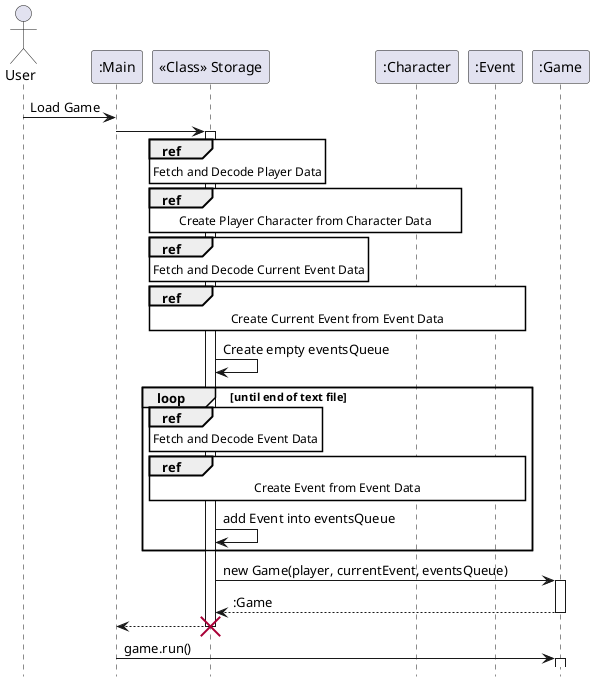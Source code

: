 @startuml
hide footbox
skinparam sequenceReferenceBackgroundColor #FFFFFF
actor User

participant ":Main" as Main
participant "<<Class>> Storage" as Storage
participant ":Character" as Character
participant ":Event" as Event
participant ":Game" as Game

User -> Main: Load Game
Main -> Storage:
activate Storage

ref over Storage
    Fetch and Decode Player Data
end ref

ref over Storage, Character
    Create Player Character from Character Data
end ref

ref over Storage
    Fetch and Decode Current Event Data
end ref

ref over Storage, Character, Event
    Create Current Event from Event Data
end ref

Storage -> Storage: Create empty eventsQueue
loop until end of text file
    ref over Storage
        Fetch and Decode Event Data
    end ref

    ref over Storage, Character, Event
        Create Event from Event Data
    end ref
    Storage -> Storage: add Event into eventsQueue
end loop

Storage -> Game: new Game(player, currentEvent, eventsQueue)
activate Game
Game --> Storage: :Game
deactivate Game
Storage --> Main:
destroy Storage
Main -> Game: game.run()
activate Game
@enduml

@startuml
hide footbox

participant "<<Class>> Storage" as Storage
participant ":Scanner" as Scanner
participant ":File" as File

group sd Fetch and Decode Data
    activate Storage
    Storage -> Scanner: Fetch Data
    activate Scanner
    Scanner -> File:
    activate File
    File --> Scanner:
    deactivate File
    Scanner --> Storage: Data :String[]
    deactivate Scanner
end group
@enduml

@startuml
hide footbox
skinparam sequenceReferenceBackgroundColor #FFFFFF

participant "<<Class>> Storage" as Storage

participant ":Battle" as Battle
participant ":Loot" as Loot
participant ":Equipment" as Equipment
participant ":Shop" as Shop

activate Storage
group sd Create Event from Event Data
    Storage -> Storage: Parse Event Data
    activate Storage
        alt eventType is Battle
            ref over Storage
                Create Enemy Character from Character Data
            end ref
            Storage -> Battle: new Battle(player, enemy)
            activate Battle
            Battle --> Storage: :Battle
            deactivate Battle
        else eventType is Loot
            Storage -> Loot: new Loot(player)
            activate Loot
            Loot --> Storage: :Loot
            deactivate Loot
        else eventType is Shop
            Storage -> Storage: Parse Equipment List Data
            activate Storage
                Storage -> Equipment: new Equipment(...)
                activate Equipment
                Equipment --> Storage: equipments:Equipment[]
                deactivate Equipment
                Storage --> Storage:
                deactivate Storage
            Storage -> Shop: new Shop(player, equipments)
            activate Shop
            Shop --> Storage: :Shop
            deactivate Shop
        end alt
    Storage --> Storage:
    deactivate Storage
end group
@enduml

@startuml
hide footbox

participant "<<Class>> Storage" as Storage
participant ":Player" as Player
participant ":EquipmentList" as EquipmentList
participant ":Enemy" as Enemy

activate Storage
group sd Create Character from Character Data
    alt characterType is Player
        Storage -> Storage: Parse Player Data
        activate Storage
            Storage -> Storage: Parse Player Equipments
            activate Storage
                Storage -> EquipmentList: new EquipmentList(...)
                activate EquipmentList
                EquipmentList --> Storage: equipments:EquipmentList
                deactivate EquipmentList
                Storage --> Storage:
            deactivate Storage
            Storage -> Player: new Player(...)
            activate Player
            Player --> Storage: :Player
            deactivate Player
            Storage --> Storage:
        deactivate Storage
    else characterType is Enemy
        Storage -> Storage: Parse Enemy Data
        activate Storage
        Storage -> Enemy: new Enemy(...)
        activate Enemy
        Enemy --> Storage: enemy:Enemy
        deactivate Enemy
        Storage --> Storage:
        deactivate Storage
    end alt
end group

@enduml